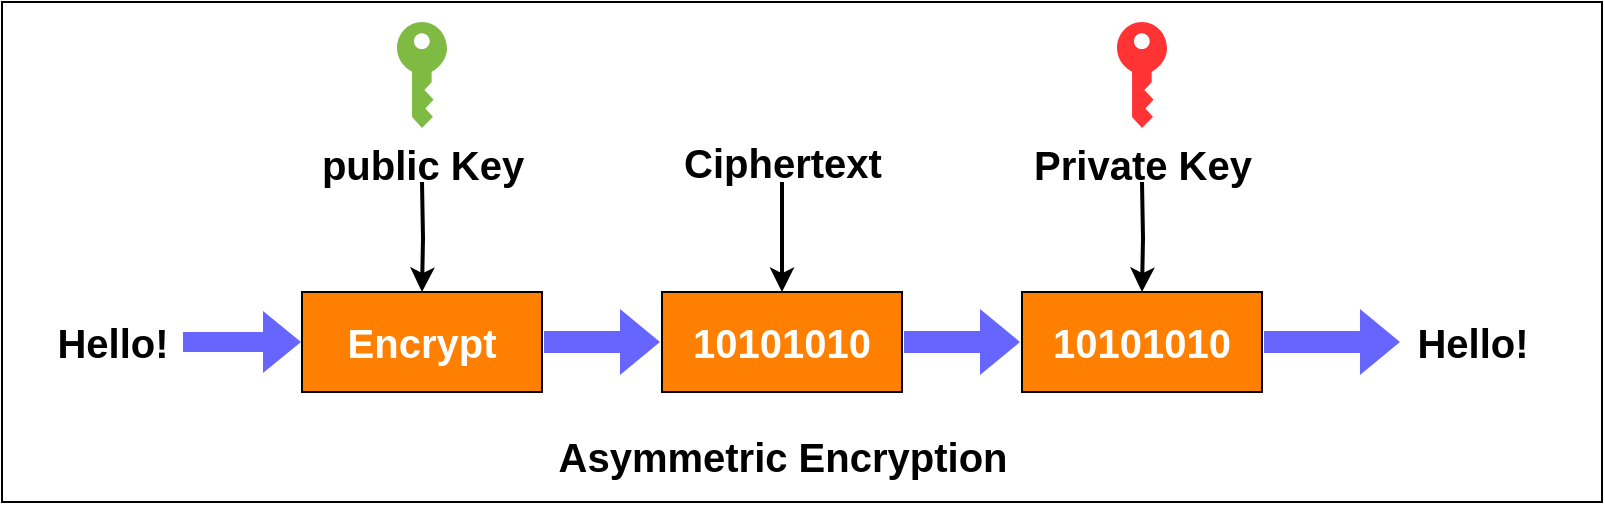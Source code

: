 <mxfile version="13.6.2" type="device"><diagram id="i0LlMfg5gZbLv9jxEFAR" name="Page-1"><mxGraphModel dx="838" dy="480" grid="1" gridSize="10" guides="1" tooltips="1" connect="1" arrows="1" fold="1" page="1" pageScale="1" pageWidth="1169" pageHeight="827" math="0" shadow="0"><root><mxCell id="0"/><mxCell id="1" parent="0"/><mxCell id="-q8cp1ALSxXnJiAigwc2-2" value="" style="rounded=0;whiteSpace=wrap;html=1;" vertex="1" parent="1"><mxGeometry x="80" y="30" width="800" height="250" as="geometry"/></mxCell><mxCell id="-q8cp1ALSxXnJiAigwc2-3" value="&lt;span style=&quot;line-height: 107% ; font-family: &amp;#34;arial&amp;#34; , sans-serif&quot;&gt;&lt;font style=&quot;font-size: 20px&quot;&gt;&lt;b&gt;Asymmetric Encryption&lt;/b&gt;&lt;/font&gt;&lt;/span&gt;" style="text;html=1;resizable=0;autosize=1;align=center;verticalAlign=middle;points=[];fillColor=none;strokeColor=none;rounded=0;" vertex="1" parent="1"><mxGeometry x="350" y="250" width="240" height="20" as="geometry"/></mxCell><mxCell id="-q8cp1ALSxXnJiAigwc2-11" style="edgeStyle=orthogonalEdgeStyle;rounded=0;orthogonalLoop=1;jettySize=auto;html=1;entryX=0.5;entryY=0;entryDx=0;entryDy=0;fillColor=#6666FF;strokeWidth=2;" edge="1" parent="1" target="-q8cp1ALSxXnJiAigwc2-8"><mxGeometry relative="1" as="geometry"><mxPoint x="290" y="120" as="sourcePoint"/></mxGeometry></mxCell><mxCell id="-q8cp1ALSxXnJiAigwc2-4" value="&lt;b&gt;&lt;font style=&quot;font-size: 20px&quot;&gt;public Key&lt;/font&gt;&lt;/b&gt;" style="pointerEvents=1;shadow=0;dashed=0;html=1;strokeColor=none;labelPosition=center;verticalLabelPosition=bottom;verticalAlign=top;outlineConnect=0;align=center;shape=mxgraph.office.security.key_permissions;fillColor=#7FBA42;" vertex="1" parent="1"><mxGeometry x="277.5" y="40" width="25" height="53" as="geometry"/></mxCell><mxCell id="-q8cp1ALSxXnJiAigwc2-9" style="edgeStyle=orthogonalEdgeStyle;rounded=0;orthogonalLoop=1;jettySize=auto;html=1;shape=flexArrow;strokeColor=none;fillColor=#6666FF;" edge="1" parent="1" source="-q8cp1ALSxXnJiAigwc2-5" target="-q8cp1ALSxXnJiAigwc2-8"><mxGeometry relative="1" as="geometry"/></mxCell><mxCell id="-q8cp1ALSxXnJiAigwc2-5" value="&lt;span style=&quot;font-size: 20px&quot;&gt;&lt;b&gt;Hello!&lt;/b&gt;&lt;/span&gt;" style="text;html=1;resizable=0;autosize=1;align=center;verticalAlign=middle;points=[];fillColor=none;strokeColor=none;rounded=0;" vertex="1" parent="1"><mxGeometry x="100" y="190" width="70" height="20" as="geometry"/></mxCell><mxCell id="-q8cp1ALSxXnJiAigwc2-15" style="edgeStyle=orthogonalEdgeStyle;rounded=0;orthogonalLoop=1;jettySize=auto;html=1;strokeWidth=2;fillColor=#6666FF;shape=flexArrow;strokeColor=none;" edge="1" parent="1" source="-q8cp1ALSxXnJiAigwc2-8" target="-q8cp1ALSxXnJiAigwc2-12"><mxGeometry relative="1" as="geometry"/></mxCell><mxCell id="-q8cp1ALSxXnJiAigwc2-8" value="&lt;font color=&quot;#ffffff&quot; size=&quot;1&quot;&gt;&lt;b style=&quot;font-size: 20px&quot;&gt;Encrypt&lt;/b&gt;&lt;/font&gt;" style="rounded=0;whiteSpace=wrap;html=1;fillColor=#FF8000;" vertex="1" parent="1"><mxGeometry x="230" y="175" width="120" height="50" as="geometry"/></mxCell><mxCell id="-q8cp1ALSxXnJiAigwc2-19" style="edgeStyle=orthogonalEdgeStyle;rounded=0;orthogonalLoop=1;jettySize=auto;html=1;strokeWidth=2;fillColor=#6666FF;shape=flexArrow;strokeColor=none;" edge="1" parent="1" source="-q8cp1ALSxXnJiAigwc2-12" target="-q8cp1ALSxXnJiAigwc2-17"><mxGeometry relative="1" as="geometry"/></mxCell><mxCell id="-q8cp1ALSxXnJiAigwc2-12" value="&lt;font color=&quot;#ffffff&quot;&gt;&lt;span style=&quot;font-size: 20px&quot;&gt;&lt;b&gt;10101010&lt;/b&gt;&lt;/span&gt;&lt;/font&gt;" style="rounded=0;whiteSpace=wrap;html=1;fillColor=#FF8000;" vertex="1" parent="1"><mxGeometry x="410" y="175" width="120" height="50" as="geometry"/></mxCell><mxCell id="-q8cp1ALSxXnJiAigwc2-14" style="edgeStyle=orthogonalEdgeStyle;rounded=0;orthogonalLoop=1;jettySize=auto;html=1;strokeWidth=2;fillColor=#6666FF;" edge="1" parent="1" source="-q8cp1ALSxXnJiAigwc2-13" target="-q8cp1ALSxXnJiAigwc2-12"><mxGeometry relative="1" as="geometry"/></mxCell><mxCell id="-q8cp1ALSxXnJiAigwc2-13" value="&lt;span style=&quot;font-size: 20px&quot;&gt;&lt;b&gt;Ciphertext&lt;/b&gt;&lt;/span&gt;" style="text;html=1;resizable=0;autosize=1;align=center;verticalAlign=middle;points=[];fillColor=none;strokeColor=none;rounded=0;" vertex="1" parent="1"><mxGeometry x="415" y="100" width="110" height="20" as="geometry"/></mxCell><mxCell id="-q8cp1ALSxXnJiAigwc2-18" style="edgeStyle=orthogonalEdgeStyle;rounded=0;orthogonalLoop=1;jettySize=auto;html=1;entryX=0.5;entryY=0;entryDx=0;entryDy=0;strokeWidth=2;fillColor=#6666FF;" edge="1" parent="1" target="-q8cp1ALSxXnJiAigwc2-17"><mxGeometry relative="1" as="geometry"><mxPoint x="650" y="120" as="sourcePoint"/></mxGeometry></mxCell><mxCell id="-q8cp1ALSxXnJiAigwc2-16" value="&lt;span style=&quot;font-size: 20px&quot;&gt;&lt;b&gt;Private Key&lt;/b&gt;&lt;/span&gt;" style="pointerEvents=1;shadow=0;dashed=0;html=1;strokeColor=none;labelPosition=center;verticalLabelPosition=bottom;verticalAlign=top;outlineConnect=0;align=center;shape=mxgraph.office.security.key_permissions;fillColor=#FF3333;" vertex="1" parent="1"><mxGeometry x="637.5" y="40" width="25" height="53" as="geometry"/></mxCell><mxCell id="-q8cp1ALSxXnJiAigwc2-21" style="edgeStyle=orthogonalEdgeStyle;shape=flexArrow;rounded=0;orthogonalLoop=1;jettySize=auto;html=1;strokeWidth=2;fillColor=#6666FF;strokeColor=none;" edge="1" parent="1" source="-q8cp1ALSxXnJiAigwc2-17"><mxGeometry relative="1" as="geometry"><mxPoint x="780" y="200" as="targetPoint"/></mxGeometry></mxCell><mxCell id="-q8cp1ALSxXnJiAigwc2-17" value="&lt;font color=&quot;#ffffff&quot;&gt;&lt;span style=&quot;font-size: 20px&quot;&gt;&lt;b&gt;10101010&lt;/b&gt;&lt;/span&gt;&lt;/font&gt;" style="rounded=0;whiteSpace=wrap;html=1;fillColor=#FF8000;" vertex="1" parent="1"><mxGeometry x="590" y="175" width="120" height="50" as="geometry"/></mxCell><mxCell id="-q8cp1ALSxXnJiAigwc2-20" value="&lt;span style=&quot;font-size: 20px&quot;&gt;&lt;b&gt;Hello!&lt;/b&gt;&lt;/span&gt;" style="text;html=1;resizable=0;autosize=1;align=center;verticalAlign=middle;points=[];fillColor=none;strokeColor=none;rounded=0;" vertex="1" parent="1"><mxGeometry x="780" y="190" width="70" height="20" as="geometry"/></mxCell></root></mxGraphModel></diagram></mxfile>